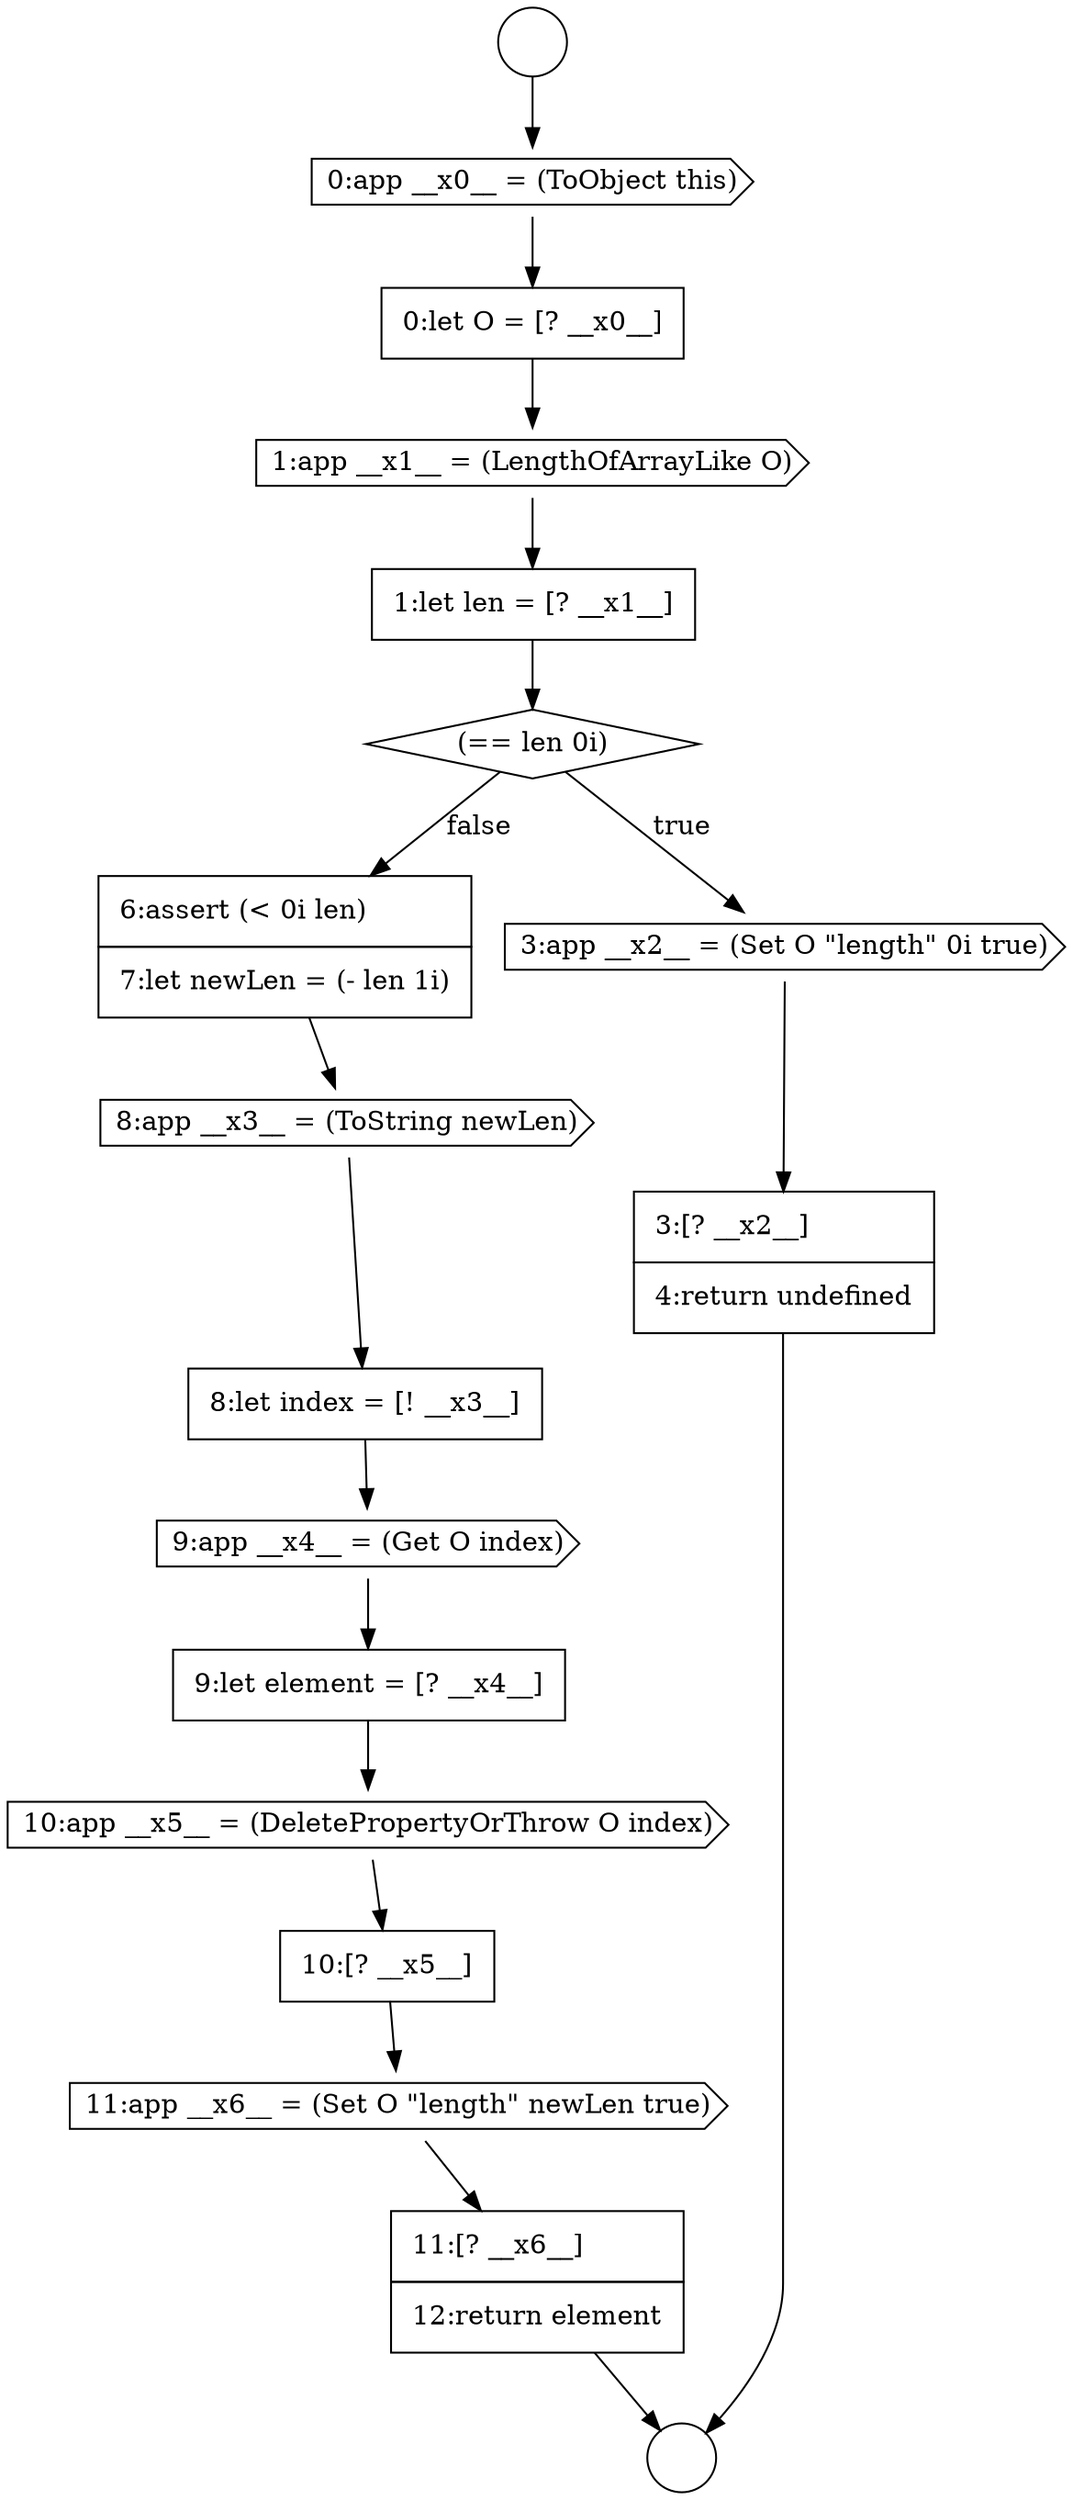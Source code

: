 digraph {
  node16261 [shape=none, margin=0, label=<<font color="black">
    <table border="0" cellborder="1" cellspacing="0" cellpadding="10">
      <tr><td align="left">3:[? __x2__]</td></tr>
      <tr><td align="left">4:return undefined</td></tr>
    </table>
  </font>> color="black" fillcolor="white" style=filled]
  node16268 [shape=none, margin=0, label=<<font color="black">
    <table border="0" cellborder="1" cellspacing="0" cellpadding="10">
      <tr><td align="left">10:[? __x5__]</td></tr>
    </table>
  </font>> color="black" fillcolor="white" style=filled]
  node16255 [shape=cds, label=<<font color="black">0:app __x0__ = (ToObject this)</font>> color="black" fillcolor="white" style=filled]
  node16269 [shape=cds, label=<<font color="black">11:app __x6__ = (Set O &quot;length&quot; newLen true)</font>> color="black" fillcolor="white" style=filled]
  node16258 [shape=none, margin=0, label=<<font color="black">
    <table border="0" cellborder="1" cellspacing="0" cellpadding="10">
      <tr><td align="left">1:let len = [? __x1__]</td></tr>
    </table>
  </font>> color="black" fillcolor="white" style=filled]
  node16263 [shape=cds, label=<<font color="black">8:app __x3__ = (ToString newLen)</font>> color="black" fillcolor="white" style=filled]
  node16270 [shape=none, margin=0, label=<<font color="black">
    <table border="0" cellborder="1" cellspacing="0" cellpadding="10">
      <tr><td align="left">11:[? __x6__]</td></tr>
      <tr><td align="left">12:return element</td></tr>
    </table>
  </font>> color="black" fillcolor="white" style=filled]
  node16253 [shape=circle label=" " color="black" fillcolor="white" style=filled]
  node16266 [shape=none, margin=0, label=<<font color="black">
    <table border="0" cellborder="1" cellspacing="0" cellpadding="10">
      <tr><td align="left">9:let element = [? __x4__]</td></tr>
    </table>
  </font>> color="black" fillcolor="white" style=filled]
  node16262 [shape=none, margin=0, label=<<font color="black">
    <table border="0" cellborder="1" cellspacing="0" cellpadding="10">
      <tr><td align="left">6:assert (&lt; 0i len)</td></tr>
      <tr><td align="left">7:let newLen = (- len 1i)</td></tr>
    </table>
  </font>> color="black" fillcolor="white" style=filled]
  node16259 [shape=diamond, label=<<font color="black">(== len 0i)</font>> color="black" fillcolor="white" style=filled]
  node16264 [shape=none, margin=0, label=<<font color="black">
    <table border="0" cellborder="1" cellspacing="0" cellpadding="10">
      <tr><td align="left">8:let index = [! __x3__]</td></tr>
    </table>
  </font>> color="black" fillcolor="white" style=filled]
  node16265 [shape=cds, label=<<font color="black">9:app __x4__ = (Get O index)</font>> color="black" fillcolor="white" style=filled]
  node16260 [shape=cds, label=<<font color="black">3:app __x2__ = (Set O &quot;length&quot; 0i true)</font>> color="black" fillcolor="white" style=filled]
  node16257 [shape=cds, label=<<font color="black">1:app __x1__ = (LengthOfArrayLike O)</font>> color="black" fillcolor="white" style=filled]
  node16267 [shape=cds, label=<<font color="black">10:app __x5__ = (DeletePropertyOrThrow O index)</font>> color="black" fillcolor="white" style=filled]
  node16256 [shape=none, margin=0, label=<<font color="black">
    <table border="0" cellborder="1" cellspacing="0" cellpadding="10">
      <tr><td align="left">0:let O = [? __x0__]</td></tr>
    </table>
  </font>> color="black" fillcolor="white" style=filled]
  node16254 [shape=circle label=" " color="black" fillcolor="white" style=filled]
  node16257 -> node16258 [ color="black"]
  node16266 -> node16267 [ color="black"]
  node16268 -> node16269 [ color="black"]
  node16262 -> node16263 [ color="black"]
  node16259 -> node16260 [label=<<font color="black">true</font>> color="black"]
  node16259 -> node16262 [label=<<font color="black">false</font>> color="black"]
  node16267 -> node16268 [ color="black"]
  node16256 -> node16257 [ color="black"]
  node16261 -> node16254 [ color="black"]
  node16265 -> node16266 [ color="black"]
  node16270 -> node16254 [ color="black"]
  node16263 -> node16264 [ color="black"]
  node16255 -> node16256 [ color="black"]
  node16264 -> node16265 [ color="black"]
  node16253 -> node16255 [ color="black"]
  node16269 -> node16270 [ color="black"]
  node16260 -> node16261 [ color="black"]
  node16258 -> node16259 [ color="black"]
}
